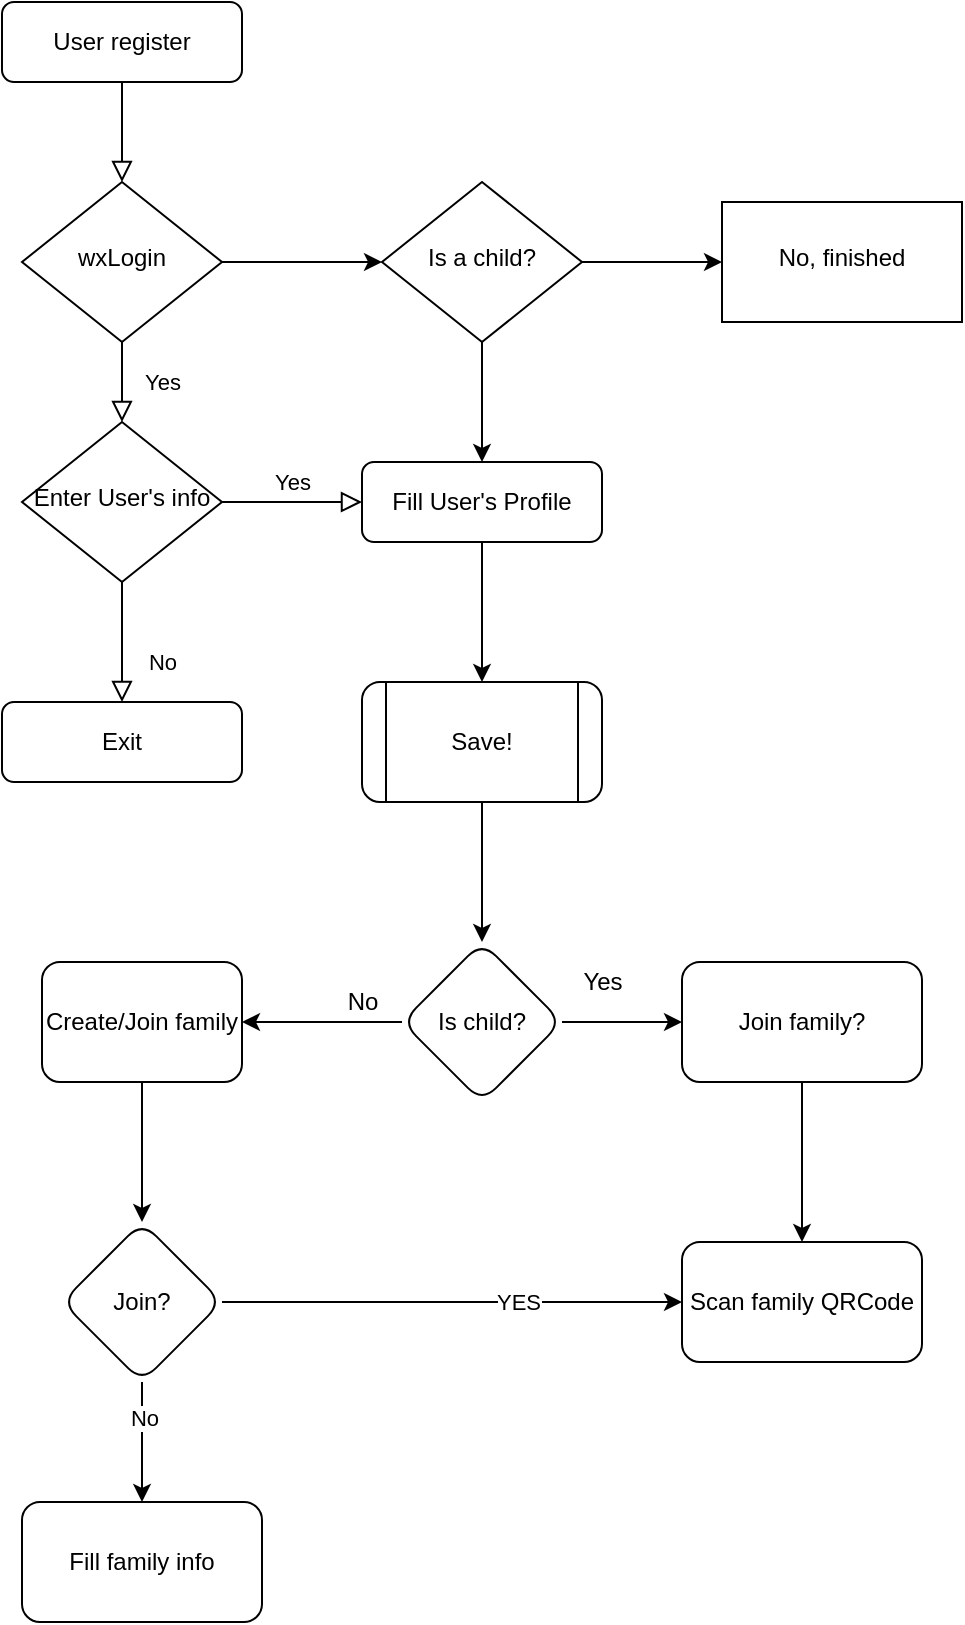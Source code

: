 <mxfile version="20.1.1" type="github">
  <diagram id="C5RBs43oDa-KdzZeNtuy" name="Page-1">
    <mxGraphModel dx="1422" dy="762" grid="1" gridSize="10" guides="1" tooltips="1" connect="1" arrows="1" fold="1" page="1" pageScale="1" pageWidth="827" pageHeight="1169" math="0" shadow="0">
      <root>
        <mxCell id="WIyWlLk6GJQsqaUBKTNV-0" />
        <mxCell id="WIyWlLk6GJQsqaUBKTNV-1" parent="WIyWlLk6GJQsqaUBKTNV-0" />
        <mxCell id="WIyWlLk6GJQsqaUBKTNV-2" value="" style="rounded=0;html=1;jettySize=auto;orthogonalLoop=1;fontSize=11;endArrow=block;endFill=0;endSize=8;strokeWidth=1;shadow=0;labelBackgroundColor=none;edgeStyle=orthogonalEdgeStyle;" parent="WIyWlLk6GJQsqaUBKTNV-1" source="WIyWlLk6GJQsqaUBKTNV-3" target="WIyWlLk6GJQsqaUBKTNV-6" edge="1">
          <mxGeometry relative="1" as="geometry" />
        </mxCell>
        <mxCell id="WIyWlLk6GJQsqaUBKTNV-3" value="User register" style="rounded=1;whiteSpace=wrap;html=1;fontSize=12;glass=0;strokeWidth=1;shadow=0;" parent="WIyWlLk6GJQsqaUBKTNV-1" vertex="1">
          <mxGeometry x="160" y="80" width="120" height="40" as="geometry" />
        </mxCell>
        <mxCell id="WIyWlLk6GJQsqaUBKTNV-4" value="Yes" style="rounded=0;html=1;jettySize=auto;orthogonalLoop=1;fontSize=11;endArrow=block;endFill=0;endSize=8;strokeWidth=1;shadow=0;labelBackgroundColor=none;edgeStyle=orthogonalEdgeStyle;" parent="WIyWlLk6GJQsqaUBKTNV-1" source="WIyWlLk6GJQsqaUBKTNV-6" target="WIyWlLk6GJQsqaUBKTNV-10" edge="1">
          <mxGeometry y="20" relative="1" as="geometry">
            <mxPoint as="offset" />
          </mxGeometry>
        </mxCell>
        <mxCell id="e_Hkle-3U5EbQ0tU9S_v-1" value="" style="edgeStyle=orthogonalEdgeStyle;rounded=0;orthogonalLoop=1;jettySize=auto;html=1;" edge="1" parent="WIyWlLk6GJQsqaUBKTNV-1" source="WIyWlLk6GJQsqaUBKTNV-6" target="e_Hkle-3U5EbQ0tU9S_v-0">
          <mxGeometry relative="1" as="geometry" />
        </mxCell>
        <mxCell id="WIyWlLk6GJQsqaUBKTNV-6" value="wxLogin" style="rhombus;whiteSpace=wrap;html=1;shadow=0;fontFamily=Helvetica;fontSize=12;align=center;strokeWidth=1;spacing=6;spacingTop=-4;" parent="WIyWlLk6GJQsqaUBKTNV-1" vertex="1">
          <mxGeometry x="170" y="170" width="100" height="80" as="geometry" />
        </mxCell>
        <mxCell id="WIyWlLk6GJQsqaUBKTNV-8" value="No" style="rounded=0;html=1;jettySize=auto;orthogonalLoop=1;fontSize=11;endArrow=block;endFill=0;endSize=8;strokeWidth=1;shadow=0;labelBackgroundColor=none;edgeStyle=orthogonalEdgeStyle;" parent="WIyWlLk6GJQsqaUBKTNV-1" source="WIyWlLk6GJQsqaUBKTNV-10" target="WIyWlLk6GJQsqaUBKTNV-11" edge="1">
          <mxGeometry x="0.333" y="20" relative="1" as="geometry">
            <mxPoint as="offset" />
          </mxGeometry>
        </mxCell>
        <mxCell id="WIyWlLk6GJQsqaUBKTNV-9" value="Yes" style="edgeStyle=orthogonalEdgeStyle;rounded=0;html=1;jettySize=auto;orthogonalLoop=1;fontSize=11;endArrow=block;endFill=0;endSize=8;strokeWidth=1;shadow=0;labelBackgroundColor=none;" parent="WIyWlLk6GJQsqaUBKTNV-1" source="WIyWlLk6GJQsqaUBKTNV-10" target="WIyWlLk6GJQsqaUBKTNV-12" edge="1">
          <mxGeometry y="10" relative="1" as="geometry">
            <mxPoint as="offset" />
          </mxGeometry>
        </mxCell>
        <mxCell id="WIyWlLk6GJQsqaUBKTNV-10" value="Enter User&#39;s info" style="rhombus;whiteSpace=wrap;html=1;shadow=0;fontFamily=Helvetica;fontSize=12;align=center;strokeWidth=1;spacing=6;spacingTop=-4;" parent="WIyWlLk6GJQsqaUBKTNV-1" vertex="1">
          <mxGeometry x="170" y="290" width="100" height="80" as="geometry" />
        </mxCell>
        <mxCell id="WIyWlLk6GJQsqaUBKTNV-11" value="Exit" style="rounded=1;whiteSpace=wrap;html=1;fontSize=12;glass=0;strokeWidth=1;shadow=0;" parent="WIyWlLk6GJQsqaUBKTNV-1" vertex="1">
          <mxGeometry x="160" y="430" width="120" height="40" as="geometry" />
        </mxCell>
        <mxCell id="e_Hkle-3U5EbQ0tU9S_v-6" value="" style="edgeStyle=orthogonalEdgeStyle;rounded=0;orthogonalLoop=1;jettySize=auto;html=1;" edge="1" parent="WIyWlLk6GJQsqaUBKTNV-1" source="WIyWlLk6GJQsqaUBKTNV-12" target="e_Hkle-3U5EbQ0tU9S_v-5">
          <mxGeometry relative="1" as="geometry" />
        </mxCell>
        <mxCell id="WIyWlLk6GJQsqaUBKTNV-12" value="Fill User&#39;s Profile" style="rounded=1;whiteSpace=wrap;html=1;fontSize=12;glass=0;strokeWidth=1;shadow=0;" parent="WIyWlLk6GJQsqaUBKTNV-1" vertex="1">
          <mxGeometry x="340" y="310" width="120" height="40" as="geometry" />
        </mxCell>
        <mxCell id="e_Hkle-3U5EbQ0tU9S_v-3" value="" style="edgeStyle=orthogonalEdgeStyle;rounded=0;orthogonalLoop=1;jettySize=auto;html=1;" edge="1" parent="WIyWlLk6GJQsqaUBKTNV-1" source="e_Hkle-3U5EbQ0tU9S_v-0" target="e_Hkle-3U5EbQ0tU9S_v-2">
          <mxGeometry relative="1" as="geometry" />
        </mxCell>
        <mxCell id="e_Hkle-3U5EbQ0tU9S_v-4" value="" style="edgeStyle=orthogonalEdgeStyle;rounded=0;orthogonalLoop=1;jettySize=auto;html=1;" edge="1" parent="WIyWlLk6GJQsqaUBKTNV-1" source="e_Hkle-3U5EbQ0tU9S_v-0" target="WIyWlLk6GJQsqaUBKTNV-12">
          <mxGeometry relative="1" as="geometry" />
        </mxCell>
        <mxCell id="e_Hkle-3U5EbQ0tU9S_v-0" value="Is a child?" style="rhombus;whiteSpace=wrap;html=1;shadow=0;fontFamily=Helvetica;fontSize=12;align=center;strokeWidth=1;spacing=6;spacingTop=-4;" vertex="1" parent="WIyWlLk6GJQsqaUBKTNV-1">
          <mxGeometry x="350" y="170" width="100" height="80" as="geometry" />
        </mxCell>
        <mxCell id="e_Hkle-3U5EbQ0tU9S_v-2" value="No, finished" style="whiteSpace=wrap;html=1;shadow=0;strokeWidth=1;spacing=6;spacingTop=-4;" vertex="1" parent="WIyWlLk6GJQsqaUBKTNV-1">
          <mxGeometry x="520" y="180" width="120" height="60" as="geometry" />
        </mxCell>
        <mxCell id="e_Hkle-3U5EbQ0tU9S_v-10" value="" style="edgeStyle=orthogonalEdgeStyle;rounded=0;orthogonalLoop=1;jettySize=auto;html=1;" edge="1" parent="WIyWlLk6GJQsqaUBKTNV-1" source="e_Hkle-3U5EbQ0tU9S_v-5" target="e_Hkle-3U5EbQ0tU9S_v-9">
          <mxGeometry relative="1" as="geometry" />
        </mxCell>
        <mxCell id="e_Hkle-3U5EbQ0tU9S_v-5" value="Save!" style="shape=process;whiteSpace=wrap;html=1;backgroundOutline=1;rounded=1;glass=0;strokeWidth=1;shadow=0;" vertex="1" parent="WIyWlLk6GJQsqaUBKTNV-1">
          <mxGeometry x="340" y="420" width="120" height="60" as="geometry" />
        </mxCell>
        <mxCell id="e_Hkle-3U5EbQ0tU9S_v-12" value="" style="edgeStyle=orthogonalEdgeStyle;rounded=0;orthogonalLoop=1;jettySize=auto;html=1;" edge="1" parent="WIyWlLk6GJQsqaUBKTNV-1" source="e_Hkle-3U5EbQ0tU9S_v-9" target="e_Hkle-3U5EbQ0tU9S_v-11">
          <mxGeometry relative="1" as="geometry" />
        </mxCell>
        <mxCell id="e_Hkle-3U5EbQ0tU9S_v-16" value="" style="edgeStyle=orthogonalEdgeStyle;rounded=0;orthogonalLoop=1;jettySize=auto;html=1;" edge="1" parent="WIyWlLk6GJQsqaUBKTNV-1" source="e_Hkle-3U5EbQ0tU9S_v-9" target="e_Hkle-3U5EbQ0tU9S_v-15">
          <mxGeometry relative="1" as="geometry" />
        </mxCell>
        <mxCell id="e_Hkle-3U5EbQ0tU9S_v-9" value="Is child?" style="rhombus;whiteSpace=wrap;html=1;rounded=1;glass=0;strokeWidth=1;shadow=0;" vertex="1" parent="WIyWlLk6GJQsqaUBKTNV-1">
          <mxGeometry x="360" y="550" width="80" height="80" as="geometry" />
        </mxCell>
        <mxCell id="e_Hkle-3U5EbQ0tU9S_v-25" value="" style="edgeStyle=orthogonalEdgeStyle;rounded=0;orthogonalLoop=1;jettySize=auto;html=1;" edge="1" parent="WIyWlLk6GJQsqaUBKTNV-1" source="e_Hkle-3U5EbQ0tU9S_v-11" target="e_Hkle-3U5EbQ0tU9S_v-24">
          <mxGeometry relative="1" as="geometry" />
        </mxCell>
        <mxCell id="e_Hkle-3U5EbQ0tU9S_v-11" value="Create/Join family" style="whiteSpace=wrap;html=1;rounded=1;glass=0;strokeWidth=1;shadow=0;" vertex="1" parent="WIyWlLk6GJQsqaUBKTNV-1">
          <mxGeometry x="180" y="560" width="100" height="60" as="geometry" />
        </mxCell>
        <mxCell id="e_Hkle-3U5EbQ0tU9S_v-22" value="" style="edgeStyle=orthogonalEdgeStyle;rounded=0;orthogonalLoop=1;jettySize=auto;html=1;" edge="1" parent="WIyWlLk6GJQsqaUBKTNV-1" source="e_Hkle-3U5EbQ0tU9S_v-15" target="e_Hkle-3U5EbQ0tU9S_v-21">
          <mxGeometry relative="1" as="geometry" />
        </mxCell>
        <mxCell id="e_Hkle-3U5EbQ0tU9S_v-15" value="Join family?" style="whiteSpace=wrap;html=1;rounded=1;glass=0;strokeWidth=1;shadow=0;" vertex="1" parent="WIyWlLk6GJQsqaUBKTNV-1">
          <mxGeometry x="500" y="560" width="120" height="60" as="geometry" />
        </mxCell>
        <mxCell id="e_Hkle-3U5EbQ0tU9S_v-17" value="Yes" style="text;html=1;align=center;verticalAlign=middle;resizable=0;points=[];autosize=1;strokeColor=none;fillColor=none;" vertex="1" parent="WIyWlLk6GJQsqaUBKTNV-1">
          <mxGeometry x="440" y="555" width="40" height="30" as="geometry" />
        </mxCell>
        <mxCell id="e_Hkle-3U5EbQ0tU9S_v-18" value="No" style="text;html=1;align=center;verticalAlign=middle;resizable=0;points=[];autosize=1;strokeColor=none;fillColor=none;" vertex="1" parent="WIyWlLk6GJQsqaUBKTNV-1">
          <mxGeometry x="320" y="565" width="40" height="30" as="geometry" />
        </mxCell>
        <mxCell id="e_Hkle-3U5EbQ0tU9S_v-19" value="Fill family info" style="whiteSpace=wrap;html=1;rounded=1;glass=0;strokeWidth=1;shadow=0;" vertex="1" parent="WIyWlLk6GJQsqaUBKTNV-1">
          <mxGeometry x="170" y="830" width="120" height="60" as="geometry" />
        </mxCell>
        <mxCell id="e_Hkle-3U5EbQ0tU9S_v-21" value="Scan family QRCode" style="whiteSpace=wrap;html=1;rounded=1;glass=0;strokeWidth=1;shadow=0;" vertex="1" parent="WIyWlLk6GJQsqaUBKTNV-1">
          <mxGeometry x="500" y="700" width="120" height="60" as="geometry" />
        </mxCell>
        <mxCell id="e_Hkle-3U5EbQ0tU9S_v-26" style="edgeStyle=orthogonalEdgeStyle;rounded=0;orthogonalLoop=1;jettySize=auto;html=1;" edge="1" parent="WIyWlLk6GJQsqaUBKTNV-1" source="e_Hkle-3U5EbQ0tU9S_v-24" target="e_Hkle-3U5EbQ0tU9S_v-21">
          <mxGeometry relative="1" as="geometry" />
        </mxCell>
        <mxCell id="e_Hkle-3U5EbQ0tU9S_v-27" value="YES" style="edgeLabel;html=1;align=center;verticalAlign=middle;resizable=0;points=[];" vertex="1" connectable="0" parent="e_Hkle-3U5EbQ0tU9S_v-26">
          <mxGeometry x="0.287" relative="1" as="geometry">
            <mxPoint as="offset" />
          </mxGeometry>
        </mxCell>
        <mxCell id="e_Hkle-3U5EbQ0tU9S_v-28" style="edgeStyle=orthogonalEdgeStyle;rounded=0;orthogonalLoop=1;jettySize=auto;html=1;" edge="1" parent="WIyWlLk6GJQsqaUBKTNV-1" source="e_Hkle-3U5EbQ0tU9S_v-24" target="e_Hkle-3U5EbQ0tU9S_v-19">
          <mxGeometry relative="1" as="geometry" />
        </mxCell>
        <mxCell id="e_Hkle-3U5EbQ0tU9S_v-29" value="No" style="edgeLabel;html=1;align=center;verticalAlign=middle;resizable=0;points=[];" vertex="1" connectable="0" parent="e_Hkle-3U5EbQ0tU9S_v-28">
          <mxGeometry x="-0.4" y="1" relative="1" as="geometry">
            <mxPoint as="offset" />
          </mxGeometry>
        </mxCell>
        <mxCell id="e_Hkle-3U5EbQ0tU9S_v-24" value="Join?" style="rhombus;whiteSpace=wrap;html=1;rounded=1;glass=0;strokeWidth=1;shadow=0;" vertex="1" parent="WIyWlLk6GJQsqaUBKTNV-1">
          <mxGeometry x="190" y="690" width="80" height="80" as="geometry" />
        </mxCell>
      </root>
    </mxGraphModel>
  </diagram>
</mxfile>

